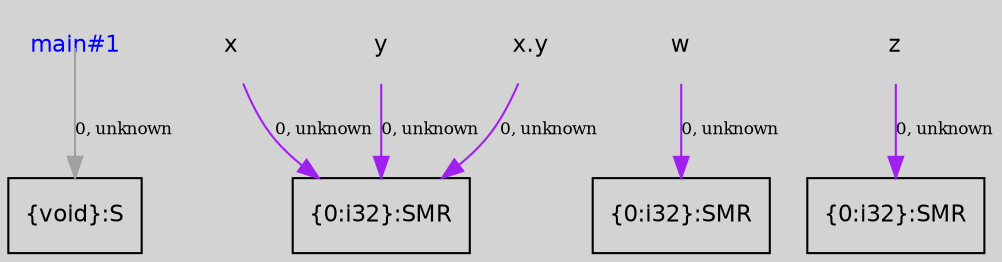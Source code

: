digraph unnamed {
	graph [center=true, ratio=true, bgcolor=lightgray, fontname=Helvetica];
	node  [fontname=Helvetica, fontsize=11];

	Node0x2a75690 [shape=record,label="{\{void\}:S}"];
	Node0x2a75740 [shape=record,label="{\{0:i32\}:SMR}"];
	Node0x2a753e0 [shape=record,label="{\{0:i32\}:SMR}"];
	Node0x2a78360 [shape=record,label="{\{0:i32\}:SMR}"];
	Node0x2a642a8[ shape=plaintext, label ="x"];
	Node0x2a642a8 -> Node0x2a75740[arrowtail=tee,label="0, unknown",fontsize=8,color=purple];
	Node0x2a64318[ shape=plaintext, label ="y"];
	Node0x2a64318 -> Node0x2a75740[arrowtail=tee,label="0, unknown",fontsize=8,color=purple];
	Node0x2a643a8[ shape=plaintext, label ="w"];
	Node0x2a643a8 -> Node0x2a753e0[arrowtail=tee,label="0, unknown",fontsize=8,color=purple];
	Node0x2a64438[ shape=plaintext, label ="z"];
	Node0x2a64438 -> Node0x2a78360[arrowtail=tee,label="0, unknown",fontsize=8,color=purple];
	Node0x2a64828[ shape=plaintext, label ="x.y"];
	Node0x2a64828 -> Node0x2a75740[arrowtail=tee,label="0, unknown",fontsize=8,color=purple];
	Node0x2a63f90[ shape=plaintext,fontcolor=blue, label ="main#1"];
	Node0x2a63f90 -> Node0x2a75690[tailclip=false,color=gray63,label="0, unknown",fontsize=8];
}

